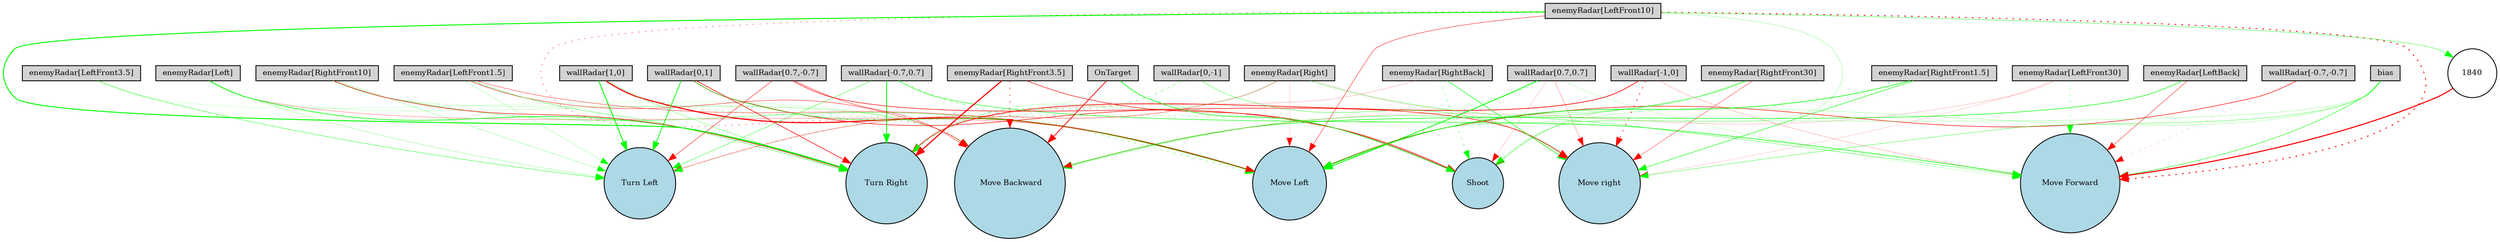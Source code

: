 digraph {
	node [fontsize=9 height=0.2 shape=circle width=0.2]
	"wallRadar[1,0]" [fillcolor=lightgray shape=box style=filled]
	"wallRadar[0,1]" [fillcolor=lightgray shape=box style=filled]
	"wallRadar[-1,0]" [fillcolor=lightgray shape=box style=filled]
	"wallRadar[0,-1]" [fillcolor=lightgray shape=box style=filled]
	"wallRadar[0.7,0.7]" [fillcolor=lightgray shape=box style=filled]
	"wallRadar[-0.7,0.7]" [fillcolor=lightgray shape=box style=filled]
	"wallRadar[-0.7,-0.7]" [fillcolor=lightgray shape=box style=filled]
	"wallRadar[0.7,-0.7]" [fillcolor=lightgray shape=box style=filled]
	"enemyRadar[RightBack]" [fillcolor=lightgray shape=box style=filled]
	"enemyRadar[LeftBack]" [fillcolor=lightgray shape=box style=filled]
	"enemyRadar[Right]" [fillcolor=lightgray shape=box style=filled]
	"enemyRadar[Left]" [fillcolor=lightgray shape=box style=filled]
	"enemyRadar[RightFront30]" [fillcolor=lightgray shape=box style=filled]
	"enemyRadar[LeftFront30]" [fillcolor=lightgray shape=box style=filled]
	"enemyRadar[RightFront10]" [fillcolor=lightgray shape=box style=filled]
	"enemyRadar[LeftFront10]" [fillcolor=lightgray shape=box style=filled]
	"enemyRadar[RightFront3.5]" [fillcolor=lightgray shape=box style=filled]
	"enemyRadar[LeftFront3.5]" [fillcolor=lightgray shape=box style=filled]
	"enemyRadar[RightFront1.5]" [fillcolor=lightgray shape=box style=filled]
	"enemyRadar[LeftFront1.5]" [fillcolor=lightgray shape=box style=filled]
	OnTarget [fillcolor=lightgray shape=box style=filled]
	bias [fillcolor=lightgray shape=box style=filled]
	Shoot [fillcolor=lightblue style=filled]
	"Move Forward" [fillcolor=lightblue style=filled]
	" Move Backward" [fillcolor=lightblue style=filled]
	"Move Left" [fillcolor=lightblue style=filled]
	"Move right" [fillcolor=lightblue style=filled]
	"Turn Left" [fillcolor=lightblue style=filled]
	"Turn Right" [fillcolor=lightblue style=filled]
	1840 [fillcolor=white style=filled]
	"enemyRadar[Left]" -> "Turn Right" [color=green penwidth=0.7622572415979035 style=solid]
	"wallRadar[1,0]" -> "Move Left" [color=red penwidth=1.3118273582650517 style=solid]
	"enemyRadar[LeftFront1.5]" -> "Turn Right" [color=green penwidth=0.354774630481816 style=solid]
	OnTarget -> "Turn Left" [color=green penwidth=0.284155412314144 style=dotted]
	"wallRadar[0.7,0.7]" -> "Move right" [color=red penwidth=0.2418594728305859 style=solid]
	"enemyRadar[RightFront10]" -> "Turn Left" [color=green penwidth=0.21199131092962945 style=solid]
	"enemyRadar[Right]" -> "Move Left" [color=red penwidth=0.11336239994654826 style=solid]
	"wallRadar[0.7,-0.7]" -> "Move right" [color=red penwidth=0.6446696404808577 style=solid]
	"enemyRadar[LeftFront1.5]" -> "Move Left" [color=red penwidth=0.3866469095366135 style=solid]
	"enemyRadar[LeftFront10]" -> " Move Backward" [color=red penwidth=0.40357808009346896 style=dotted]
	bias -> "Move Left" [color=green penwidth=0.20397894356280316 style=solid]
	"wallRadar[-0.7,0.7]" -> "Move Left" [color=green penwidth=0.43714083270863224 style=dotted]
	"wallRadar[-1,0]" -> "Move Forward" [color=red penwidth=0.18971007688510594 style=solid]
	"wallRadar[0,-1]" -> "Turn Right" [color=green penwidth=0.5637717355984881 style=dotted]
	"wallRadar[1,0]" -> Shoot [color=green penwidth=0.39138911131123433 style=dotted]
	"enemyRadar[LeftFront30]" -> "Move right" [color=red penwidth=0.12766246701032222 style=solid]
	"enemyRadar[RightFront3.5]" -> Shoot [color=red penwidth=0.6000921195235509 style=solid]
	"wallRadar[-0.7,-0.7]" -> "Move Left" [color=red penwidth=0.6134386629978573 style=solid]
	"enemyRadar[RightFront10]" -> "Move Left" [color=green penwidth=0.3585215843881351 style=solid]
	"enemyRadar[LeftFront30]" -> "Move Forward" [color=green penwidth=0.3829779986427624 style=dotted]
	"enemyRadar[RightFront30]" -> "Move Left" [color=green penwidth=0.2468316198692818 style=solid]
	"enemyRadar[LeftFront1.5]" -> "Turn Left" [color=green penwidth=0.17430451857431623 style=solid]
	"enemyRadar[RightFront3.5]" -> "Turn Right" [color=red penwidth=1.3583185858338114 style=solid]
	"enemyRadar[Left]" -> "Move Left" [color=red penwidth=0.26285109846902144 style=solid]
	"wallRadar[-1,0]" -> " Move Backward" [color=green penwidth=0.12689128718641193 style=dotted]
	"enemyRadar[RightFront1.5]" -> "Move Left" [color=green penwidth=0.7388259963172495 style=solid]
	OnTarget -> Shoot [color=green penwidth=0.6803398685477938 style=solid]
	"wallRadar[0.7,0.7]" -> "Move Left" [color=green penwidth=0.9664846217241327 style=solid]
	"enemyRadar[LeftBack]" -> " Move Backward" [color=green penwidth=0.640719173656398 style=solid]
	"enemyRadar[RightFront30]" -> " Move Backward" [color=green penwidth=0.33984647268758544 style=solid]
	"wallRadar[0,1]" -> "Move Left" [color=green penwidth=0.5307291115877972 style=solid]
	"enemyRadar[RightBack]" -> "Move right" [color=green penwidth=0.5866022815163454 style=solid]
	"enemyRadar[RightBack]" -> "Turn Right" [color=red penwidth=0.17547730311132076 style=solid]
	"wallRadar[1,0]" -> "Turn Right" [color=green penwidth=0.2809852078027798 style=solid]
	"wallRadar[0.7,-0.7]" -> " Move Backward" [color=red penwidth=0.44055169067875133 style=solid]
	"enemyRadar[RightFront1.5]" -> "Move right" [color=green penwidth=0.5659485735798744 style=solid]
	"wallRadar[0.7,0.7]" -> Shoot [color=red penwidth=0.1482231241942552 style=solid]
	"enemyRadar[LeftFront10]" -> "Move Left" [color=red penwidth=0.4559290812569694 style=solid]
	"wallRadar[0.7,0.7]" -> "Turn Right" [color=green penwidth=0.18132826686261794 style=dotted]
	"enemyRadar[Right]" -> "Turn Left" [color=red penwidth=0.36605816187396445 style=solid]
	"wallRadar[0,1]" -> "Turn Right" [color=red penwidth=0.6812290635127719 style=solid]
	"enemyRadar[LeftFront3.5]" -> " Move Backward" [color=green penwidth=0.11708256958265023 style=solid]
	bias -> "Move right" [color=green penwidth=0.36966612303682433 style=solid]
	"enemyRadar[Left]" -> "Turn Left" [color=green penwidth=0.22614213625366844 style=solid]
	"enemyRadar[Right]" -> "Move right" [color=red penwidth=0.12919421511139537 style=solid]
	"wallRadar[0,1]" -> Shoot [color=red penwidth=0.6260199570290231 style=solid]
	"wallRadar[1,0]" -> "Turn Left" [color=green penwidth=1.0654616834662107 style=solid]
	"enemyRadar[Right]" -> "Move Forward" [color=green penwidth=0.34515333823384897 style=solid]
	OnTarget -> " Move Backward" [color=red penwidth=0.889126979808689 style=solid]
	"enemyRadar[LeftBack]" -> "Move Forward" [color=red penwidth=0.4332253810666459 style=solid]
	"enemyRadar[RightFront1.5]" -> Shoot [color=red penwidth=0.10677951785159812 style=dotted]
	"enemyRadar[LeftFront10]" -> Shoot [color=green penwidth=0.21437172356909306 style=solid]
	"wallRadar[0.7,-0.7]" -> "Turn Left" [color=red penwidth=0.4877524303457679 style=solid]
	bias -> Shoot [color=green penwidth=0.18746890820270884 style=solid]
	"wallRadar[0,1]" -> "Turn Left" [color=green penwidth=0.8820040327434507 style=solid]
	"enemyRadar[RightFront10]" -> "Turn Right" [color=red penwidth=0.6004607578841168 style=solid]
	"wallRadar[0.7,0.7]" -> "Move Forward" [color=green penwidth=0.14773205334694336 style=solid]
	"enemyRadar[LeftFront3.5]" -> "Turn Left" [color=green penwidth=0.42767766928636286 style=solid]
	"wallRadar[-0.7,0.7]" -> "Turn Right" [color=green penwidth=1.0168411862366715 style=solid]
	"enemyRadar[LeftFront30]" -> " Move Backward" [color=red penwidth=0.15821631366292266 style=solid]
	"enemyRadar[LeftFront10]" -> "Turn Right" [color=green penwidth=1.1079408227982925 style=solid]
	"enemyRadar[Right]" -> "Turn Right" [color=green penwidth=0.16699248524076485 style=solid]
	"enemyRadar[LeftFront1.5]" -> " Move Backward" [color=red penwidth=0.44577993929076754 style=solid]
	"wallRadar[-0.7,0.7]" -> "Move Forward" [color=green penwidth=0.5848573926955016 style=solid]
	"wallRadar[0.7,0.7]" -> " Move Backward" [color=green penwidth=0.1092571485623925 style=solid]
	"enemyRadar[Left]" -> " Move Backward" [color=green penwidth=0.15912041892898532 style=solid]
	"enemyRadar[RightFront30]" -> Shoot [color=green penwidth=0.24740707879326318 style=solid]
	"enemyRadar[RightBack]" -> Shoot [color=green penwidth=0.46812631868049315 style=dotted]
	"wallRadar[-1,0]" -> "Turn Right" [color=red penwidth=0.793259007020217 style=solid]
	"wallRadar[0,-1]" -> "Move right" [color=green penwidth=0.37170503884902695 style=solid]
	"wallRadar[-0.7,-0.7]" -> "Move Forward" [color=red penwidth=0.17566488987388554 style=dotted]
	"wallRadar[-0.7,0.7]" -> "Turn Left" [color=green penwidth=0.3895378413753151 style=solid]
	bias -> "Move Forward" [color=green penwidth=0.5223782934274985 style=solid]
	"enemyRadar[RightFront3.5]" -> " Move Backward" [color=red penwidth=0.5497593676703388 style=dotted]
	"wallRadar[-1,0]" -> "Move right" [color=red penwidth=0.736898594535278 style=dotted]
	"enemyRadar[LeftFront10]" -> "Move Forward" [color=red penwidth=1.0636682578091647 style=dotted]
	"enemyRadar[RightFront10]" -> " Move Backward" [color=green penwidth=0.1610214641914463 style=solid]
	"enemyRadar[RightFront30]" -> "Move right" [color=red penwidth=0.363727384350529 style=solid]
	OnTarget -> "Move Forward" [color=green penwidth=0.18744255222817646 style=solid]
	"enemyRadar[LeftFront10]" -> 1840 [color=green penwidth=0.3957546849797515 style=solid]
	1840 -> "Move Forward" [color=red penwidth=1.2738997728730235 style=solid]
}
